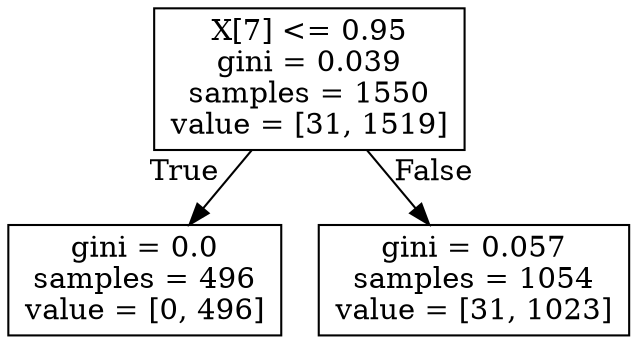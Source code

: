 digraph Tree {
node [shape=box] ;
0 [label="X[7] <= 0.95\ngini = 0.039\nsamples = 1550\nvalue = [31, 1519]"] ;
1 [label="gini = 0.0\nsamples = 496\nvalue = [0, 496]"] ;
0 -> 1 [labeldistance=2.5, labelangle=45, headlabel="True"] ;
2 [label="gini = 0.057\nsamples = 1054\nvalue = [31, 1023]"] ;
0 -> 2 [labeldistance=2.5, labelangle=-45, headlabel="False"] ;
}